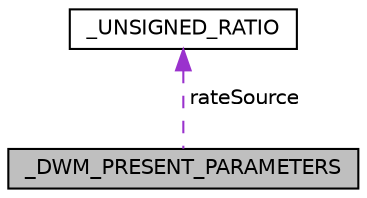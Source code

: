 digraph G
{
  edge [fontname="Helvetica",fontsize="10",labelfontname="Helvetica",labelfontsize="10"];
  node [fontname="Helvetica",fontsize="10",shape=record];
  Node1 [label="_DWM_PRESENT_PARAMETERS",height=0.2,width=0.4,color="black", fillcolor="grey75", style="filled" fontcolor="black"];
  Node2 -> Node1 [dir="back",color="darkorchid3",fontsize="10",style="dashed",label=" rateSource" ,fontname="Helvetica"];
  Node2 [label="_UNSIGNED_RATIO",height=0.2,width=0.4,color="black", fillcolor="white", style="filled",URL="$struct___u_n_s_i_g_n_e_d___r_a_t_i_o.html"];
}
